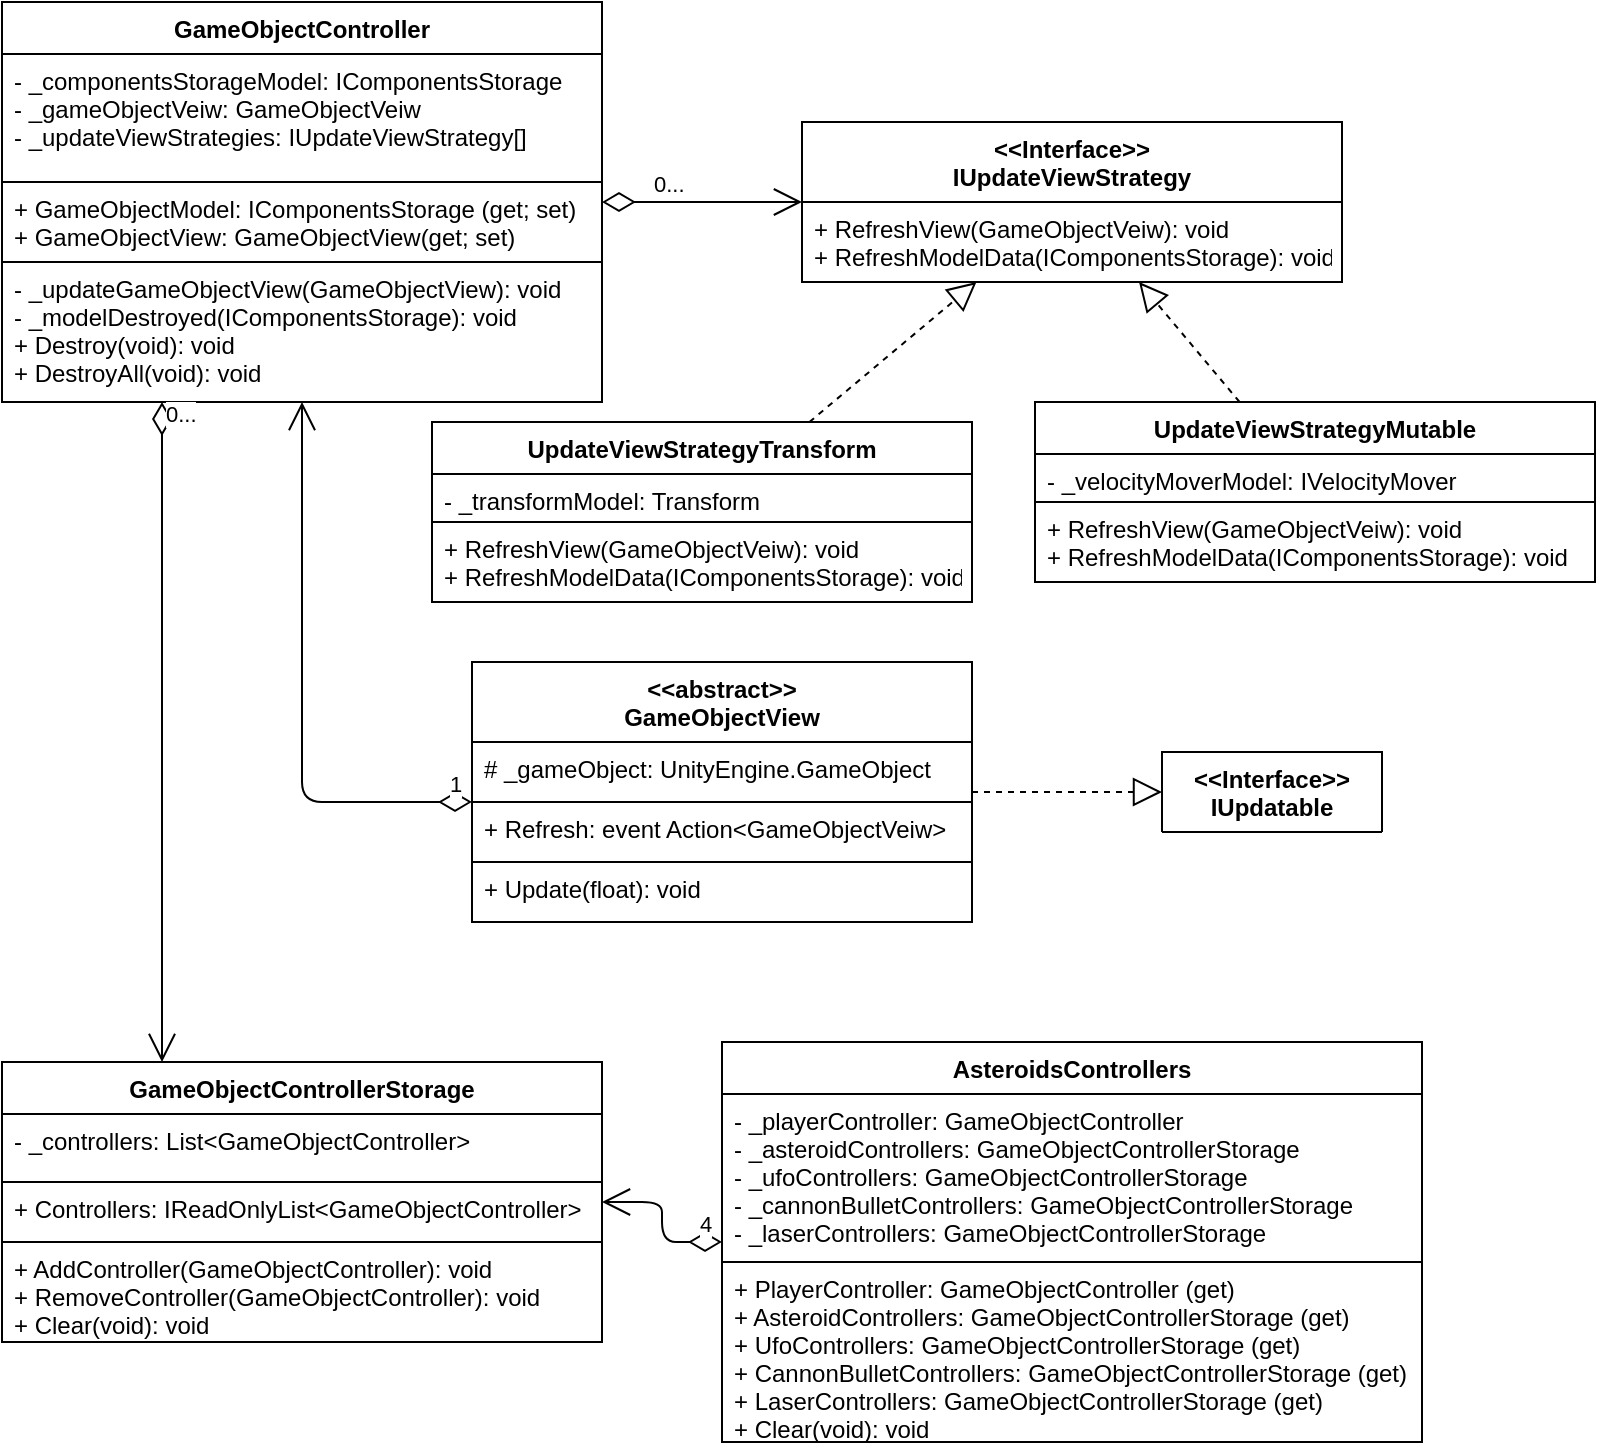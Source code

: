 <mxfile version="13.7.9" type="device" pages="3"><diagram id="0OU8vH0UHoeGirbY9aeB" name="Controller"><mxGraphModel dx="259" dy="-1492" grid="1" gridSize="10" guides="1" tooltips="1" connect="1" arrows="1" fold="1" page="1" pageScale="1" pageWidth="827" pageHeight="1169" math="0" shadow="0"><root><mxCell id="0"/><mxCell id="1" parent="0"/><mxCell id="DfrD03r_aQXxV0ZtJx9C-1" value="&lt;&lt;Interface&gt;&gt;&#10;IUpdatable" style="swimlane;fontStyle=1;align=center;verticalAlign=top;childLayout=stackLayout;horizontal=1;startSize=40;horizontalStack=0;resizeParent=1;resizeParentMax=0;resizeLast=0;collapsible=1;marginBottom=0;spacing=2;" parent="1" vertex="1" collapsed="1"><mxGeometry x="1420" y="2725" width="110" height="40" as="geometry"><mxRectangle x="1430" y="2700" width="160" height="70" as="alternateBounds"/></mxGeometry></mxCell><mxCell id="DfrD03r_aQXxV0ZtJx9C-2" value="+ Update(float): void" style="text;fillColor=none;align=left;verticalAlign=top;spacingLeft=4;spacingRight=4;overflow=hidden;rotatable=0;points=[[0,0.5],[1,0.5]];portConstraint=eastwest;strokeColor=#000000;" parent="DfrD03r_aQXxV0ZtJx9C-1" vertex="1"><mxGeometry y="40" width="110" height="30" as="geometry"/></mxCell><mxCell id="wP--cDOwgo1lVl1RBH6o-22" value="&lt;&lt;abstract&gt;&gt;&#10;GameObjectView" style="swimlane;fontStyle=1;align=center;verticalAlign=top;childLayout=stackLayout;horizontal=1;startSize=40;horizontalStack=0;resizeParent=1;resizeParentMax=0;resizeLast=0;collapsible=1;marginBottom=0;spacing=2;" parent="1" vertex="1"><mxGeometry x="1075" y="2680" width="250" height="130" as="geometry"><mxRectangle x="267.5" y="180" width="70" height="26" as="alternateBounds"/></mxGeometry></mxCell><mxCell id="wP--cDOwgo1lVl1RBH6o-23" value="# _gameObject: UnityEngine.GameObject&#10;" style="text;fillColor=none;align=left;verticalAlign=top;spacingLeft=4;spacingRight=4;overflow=hidden;rotatable=0;points=[[0,0.5],[1,0.5]];portConstraint=eastwest;strokeColor=#000000;" parent="wP--cDOwgo1lVl1RBH6o-22" vertex="1"><mxGeometry y="40" width="250" height="30" as="geometry"/></mxCell><mxCell id="wP--cDOwgo1lVl1RBH6o-24" value="+ Refresh: event Action&lt;GameObjectVeiw&gt;" style="text;fillColor=none;align=left;verticalAlign=top;spacingLeft=4;spacingRight=4;overflow=hidden;rotatable=0;points=[[0,0.5],[1,0.5]];portConstraint=eastwest;strokeColor=#000000;" parent="wP--cDOwgo1lVl1RBH6o-22" vertex="1"><mxGeometry y="70" width="250" height="30" as="geometry"/></mxCell><mxCell id="wP--cDOwgo1lVl1RBH6o-25" value="+ Update(float): void" style="text;fillColor=none;align=left;verticalAlign=top;spacingLeft=4;spacingRight=4;overflow=hidden;rotatable=0;points=[[0,0.5],[1,0.5]];portConstraint=eastwest;strokeColor=#000000;" parent="wP--cDOwgo1lVl1RBH6o-22" vertex="1"><mxGeometry y="100" width="250" height="30" as="geometry"/></mxCell><mxCell id="wP--cDOwgo1lVl1RBH6o-33" value="AsteroidsControllers" style="swimlane;fontStyle=1;align=center;verticalAlign=top;childLayout=stackLayout;horizontal=1;startSize=26;horizontalStack=0;resizeParent=1;resizeParentMax=0;resizeLast=0;collapsible=1;marginBottom=0;spacing=2;" parent="1" vertex="1"><mxGeometry x="1200" y="2870" width="350" height="200" as="geometry"><mxRectangle x="267.5" y="180" width="70" height="26" as="alternateBounds"/></mxGeometry></mxCell><mxCell id="wP--cDOwgo1lVl1RBH6o-34" value="- _playerController: GameObjectController&#10;- _asteroidControllers: GameObjectControllerStorage&#10;- _ufoControllers: GameObjectControllerStorage&#10;- _cannonBulletControllers: GameObjectControllerStorage&#10;- _laserControllers: GameObjectControllerStorage" style="text;fillColor=none;align=left;verticalAlign=top;spacingLeft=4;spacingRight=4;overflow=hidden;rotatable=0;points=[[0,0.5],[1,0.5]];portConstraint=eastwest;strokeColor=#000000;" parent="wP--cDOwgo1lVl1RBH6o-33" vertex="1"><mxGeometry y="26" width="350" height="84" as="geometry"/></mxCell><mxCell id="wP--cDOwgo1lVl1RBH6o-35" value="+ PlayerController: GameObjectController (get)&#10;+ AsteroidControllers: GameObjectControllerStorage (get)&#10;+ UfoControllers: GameObjectControllerStorage (get)&#10;+ CannonBulletControllers: GameObjectControllerStorage (get)&#10;+ LaserControllers: GameObjectControllerStorage (get)&#10;+ Clear(void): void" style="text;fillColor=none;align=left;verticalAlign=top;spacingLeft=4;spacingRight=4;overflow=hidden;rotatable=0;points=[[0,0.5],[1,0.5]];portConstraint=eastwest;strokeColor=#000000;" parent="wP--cDOwgo1lVl1RBH6o-33" vertex="1"><mxGeometry y="110" width="350" height="90" as="geometry"/></mxCell><mxCell id="wP--cDOwgo1lVl1RBH6o-9" value="&lt;&lt;Interface&gt;&gt;&#10;IUpdateViewStrategy" style="swimlane;fontStyle=1;align=center;verticalAlign=top;childLayout=stackLayout;horizontal=1;startSize=40;horizontalStack=0;resizeParent=1;resizeParentMax=0;resizeLast=0;collapsible=1;marginBottom=0;spacing=2;" parent="1" vertex="1"><mxGeometry x="1240" y="2410" width="270" height="80" as="geometry"><mxRectangle x="267.5" y="180" width="70" height="26" as="alternateBounds"/></mxGeometry></mxCell><mxCell id="wP--cDOwgo1lVl1RBH6o-10" value="+ RefreshView(GameObjectVeiw): void&#10;+ RefreshModelData(IComponentsStorage): void" style="text;fillColor=none;align=left;verticalAlign=top;spacingLeft=4;spacingRight=4;overflow=hidden;rotatable=0;points=[[0,0.5],[1,0.5]];portConstraint=eastwest;strokeColor=#000000;" parent="wP--cDOwgo1lVl1RBH6o-9" vertex="1"><mxGeometry y="40" width="270" height="40" as="geometry"/></mxCell><mxCell id="wP--cDOwgo1lVl1RBH6o-1" value="GameObjectController" style="swimlane;fontStyle=1;align=center;verticalAlign=top;childLayout=stackLayout;horizontal=1;startSize=26;horizontalStack=0;resizeParent=1;resizeParentMax=0;resizeLast=0;collapsible=1;marginBottom=0;spacing=2;" parent="1" vertex="1"><mxGeometry x="840" y="2350" width="300" height="200" as="geometry"><mxRectangle x="267.5" y="180" width="70" height="26" as="alternateBounds"/></mxGeometry></mxCell><mxCell id="wP--cDOwgo1lVl1RBH6o-2" value="- _componentsStorageModel: IComponentsStorage&#10;- _gameObjectVeiw: GameObjectVeiw&#10;- _updateViewStrategies: IUpdateViewStrategy[]" style="text;fillColor=none;align=left;verticalAlign=top;spacingLeft=4;spacingRight=4;overflow=hidden;rotatable=0;points=[[0,0.5],[1,0.5]];portConstraint=eastwest;strokeColor=#000000;" parent="wP--cDOwgo1lVl1RBH6o-1" vertex="1"><mxGeometry y="26" width="300" height="64" as="geometry"/></mxCell><mxCell id="wP--cDOwgo1lVl1RBH6o-3" value="+ GameObjectModel: IComponentsStorage (get; set)&#10;+ GameObjectView: GameObjectView(get; set)" style="text;fillColor=none;align=left;verticalAlign=top;spacingLeft=4;spacingRight=4;overflow=hidden;rotatable=0;points=[[0,0.5],[1,0.5]];portConstraint=eastwest;strokeColor=#000000;" parent="wP--cDOwgo1lVl1RBH6o-1" vertex="1"><mxGeometry y="90" width="300" height="40" as="geometry"/></mxCell><mxCell id="wP--cDOwgo1lVl1RBH6o-4" value="- _updateGameObjectView(GameObjectView): void&#10;- _modelDestroyed(IComponentsStorage): void&#10;+ Destroy(void): void&#10;+ DestroyAll(void): void" style="text;fillColor=none;align=left;verticalAlign=top;spacingLeft=4;spacingRight=4;overflow=hidden;rotatable=0;points=[[0,0.5],[1,0.5]];portConstraint=eastwest;strokeColor=#000000;" parent="wP--cDOwgo1lVl1RBH6o-1" vertex="1"><mxGeometry y="130" width="300" height="70" as="geometry"/></mxCell><mxCell id="wP--cDOwgo1lVl1RBH6o-5" value="1" style="endArrow=open;html=1;endSize=12;startArrow=diamondThin;startSize=14;startFill=0;edgeStyle=orthogonalEdgeStyle;align=left;verticalAlign=bottom;" parent="1" source="wP--cDOwgo1lVl1RBH6o-22" target="wP--cDOwgo1lVl1RBH6o-1" edge="1"><mxGeometry x="-0.905" relative="1" as="geometry"><mxPoint x="1110" y="2260" as="sourcePoint"/><mxPoint x="1190" y="2460" as="targetPoint"/><Array as="points"><mxPoint x="990" y="2750"/></Array><mxPoint as="offset"/></mxGeometry></mxCell><mxCell id="wP--cDOwgo1lVl1RBH6o-6" value="0..." style="endArrow=open;html=1;endSize=12;startArrow=diamondThin;startSize=14;startFill=0;edgeStyle=orthogonalEdgeStyle;align=left;verticalAlign=bottom;" parent="1" source="wP--cDOwgo1lVl1RBH6o-1" target="wP--cDOwgo1lVl1RBH6o-9" edge="1"><mxGeometry x="-0.529" relative="1" as="geometry"><mxPoint x="1200" y="2490" as="sourcePoint"/><mxPoint x="1210" y="2420" as="targetPoint"/><mxPoint as="offset"/></mxGeometry></mxCell><mxCell id="wP--cDOwgo1lVl1RBH6o-7" value="" style="endArrow=block;dashed=1;endFill=0;endSize=12;html=1;" parent="1" source="wP--cDOwgo1lVl1RBH6o-11" target="wP--cDOwgo1lVl1RBH6o-9" edge="1"><mxGeometry width="160" relative="1" as="geometry"><mxPoint x="1280" y="2540" as="sourcePoint"/><mxPoint x="1440" y="2540" as="targetPoint"/></mxGeometry></mxCell><mxCell id="wP--cDOwgo1lVl1RBH6o-8" value="" style="endArrow=block;dashed=1;endFill=0;endSize=12;html=1;" parent="1" source="wP--cDOwgo1lVl1RBH6o-16" target="wP--cDOwgo1lVl1RBH6o-9" edge="1"><mxGeometry width="160" relative="1" as="geometry"><mxPoint x="1515.083" y="2620" as="sourcePoint"/><mxPoint x="1392.568" y="2430" as="targetPoint"/></mxGeometry></mxCell><mxCell id="wP--cDOwgo1lVl1RBH6o-11" value="UpdateViewStrategyTransform" style="swimlane;fontStyle=1;align=center;verticalAlign=top;childLayout=stackLayout;horizontal=1;startSize=26;horizontalStack=0;resizeParent=1;resizeParentMax=0;resizeLast=0;collapsible=1;marginBottom=0;spacing=2;" parent="1" vertex="1"><mxGeometry x="1055" y="2560" width="270" height="90" as="geometry"><mxRectangle x="267.5" y="180" width="70" height="26" as="alternateBounds"/></mxGeometry></mxCell><mxCell id="wP--cDOwgo1lVl1RBH6o-12" value="- _transformModel: Transform" style="text;fillColor=none;align=left;verticalAlign=top;spacingLeft=4;spacingRight=4;overflow=hidden;rotatable=0;points=[[0,0.5],[1,0.5]];portConstraint=eastwest;strokeColor=#000000;" parent="wP--cDOwgo1lVl1RBH6o-11" vertex="1"><mxGeometry y="26" width="270" height="24" as="geometry"/></mxCell><mxCell id="wP--cDOwgo1lVl1RBH6o-13" value="+ RefreshView(GameObjectVeiw): void&#10;+ RefreshModelData(IComponentsStorage): void" style="text;fillColor=none;align=left;verticalAlign=top;spacingLeft=4;spacingRight=4;overflow=hidden;rotatable=0;points=[[0,0.5],[1,0.5]];portConstraint=eastwest;strokeColor=#000000;" parent="wP--cDOwgo1lVl1RBH6o-11" vertex="1"><mxGeometry y="50" width="270" height="40" as="geometry"/></mxCell><mxCell id="wP--cDOwgo1lVl1RBH6o-14" value="0..." style="endArrow=open;html=1;endSize=12;startArrow=diamondThin;startSize=14;startFill=0;edgeStyle=orthogonalEdgeStyle;align=left;verticalAlign=bottom;" parent="1" source="wP--cDOwgo1lVl1RBH6o-1" target="wP--cDOwgo1lVl1RBH6o-26" edge="1"><mxGeometry x="-0.912" relative="1" as="geometry"><mxPoint x="1250" y="2450" as="sourcePoint"/><mxPoint x="1140" y="2450" as="targetPoint"/><mxPoint as="offset"/><Array as="points"><mxPoint x="920" y="2720"/><mxPoint x="920" y="2720"/></Array></mxGeometry></mxCell><mxCell id="wP--cDOwgo1lVl1RBH6o-15" value="4" style="endArrow=open;html=1;endSize=12;startArrow=diamondThin;startSize=14;startFill=0;edgeStyle=orthogonalEdgeStyle;align=left;verticalAlign=bottom;" parent="1" source="wP--cDOwgo1lVl1RBH6o-33" target="wP--cDOwgo1lVl1RBH6o-26" edge="1"><mxGeometry x="-0.667" relative="1" as="geometry"><mxPoint x="100" y="3370" as="sourcePoint"/><mxPoint x="260" y="3370" as="targetPoint"/><mxPoint as="offset"/></mxGeometry></mxCell><mxCell id="wP--cDOwgo1lVl1RBH6o-16" value="UpdateViewStrategyMutable" style="swimlane;fontStyle=1;align=center;verticalAlign=top;childLayout=stackLayout;horizontal=1;startSize=26;horizontalStack=0;resizeParent=1;resizeParentMax=0;resizeLast=0;collapsible=1;marginBottom=0;spacing=2;" parent="1" vertex="1"><mxGeometry x="1356.5" y="2550" width="280" height="90" as="geometry"><mxRectangle x="267.5" y="180" width="70" height="26" as="alternateBounds"/></mxGeometry></mxCell><mxCell id="wP--cDOwgo1lVl1RBH6o-17" value="- _velocityMoverModel: IVelocityMover" style="text;fillColor=none;align=left;verticalAlign=top;spacingLeft=4;spacingRight=4;overflow=hidden;rotatable=0;points=[[0,0.5],[1,0.5]];portConstraint=eastwest;strokeColor=#000000;" parent="wP--cDOwgo1lVl1RBH6o-16" vertex="1"><mxGeometry y="26" width="280" height="24" as="geometry"/></mxCell><mxCell id="wP--cDOwgo1lVl1RBH6o-18" value="+ RefreshView(GameObjectVeiw): void&#10;+ RefreshModelData(IComponentsStorage): void" style="text;fillColor=none;align=left;verticalAlign=top;spacingLeft=4;spacingRight=4;overflow=hidden;rotatable=0;points=[[0,0.5],[1,0.5]];portConstraint=eastwest;strokeColor=#000000;" parent="wP--cDOwgo1lVl1RBH6o-16" vertex="1"><mxGeometry y="50" width="280" height="40" as="geometry"/></mxCell><mxCell id="wP--cDOwgo1lVl1RBH6o-26" value="GameObjectControllerStorage" style="swimlane;fontStyle=1;align=center;verticalAlign=top;childLayout=stackLayout;horizontal=1;startSize=26;horizontalStack=0;resizeParent=1;resizeParentMax=0;resizeLast=0;collapsible=1;marginBottom=0;spacing=2;" parent="1" vertex="1"><mxGeometry x="840" y="2880" width="300" height="140" as="geometry"><mxRectangle x="267.5" y="180" width="70" height="26" as="alternateBounds"/></mxGeometry></mxCell><mxCell id="wP--cDOwgo1lVl1RBH6o-27" value="- _controllers: List&lt;GameObjectController&gt;" style="text;fillColor=none;align=left;verticalAlign=top;spacingLeft=4;spacingRight=4;overflow=hidden;rotatable=0;points=[[0,0.5],[1,0.5]];portConstraint=eastwest;strokeColor=#000000;" parent="wP--cDOwgo1lVl1RBH6o-26" vertex="1"><mxGeometry y="26" width="300" height="34" as="geometry"/></mxCell><mxCell id="wP--cDOwgo1lVl1RBH6o-28" value="+ Controllers: IReadOnlyList&lt;GameObjectController&gt;" style="text;fillColor=none;align=left;verticalAlign=top;spacingLeft=4;spacingRight=4;overflow=hidden;rotatable=0;points=[[0,0.5],[1,0.5]];portConstraint=eastwest;strokeColor=#000000;" parent="wP--cDOwgo1lVl1RBH6o-26" vertex="1"><mxGeometry y="60" width="300" height="30" as="geometry"/></mxCell><mxCell id="wP--cDOwgo1lVl1RBH6o-29" value="+ AddController(GameObjectController): void&#10;+ RemoveController(GameObjectController): void&#10;+ Clear(void): void&#10;" style="text;fillColor=none;align=left;verticalAlign=top;spacingLeft=4;spacingRight=4;overflow=hidden;rotatable=0;points=[[0,0.5],[1,0.5]];portConstraint=eastwest;strokeColor=#000000;" parent="wP--cDOwgo1lVl1RBH6o-26" vertex="1"><mxGeometry y="90" width="300" height="50" as="geometry"/></mxCell><mxCell id="DfrD03r_aQXxV0ZtJx9C-3" value="" style="endArrow=block;dashed=1;endFill=0;endSize=12;html=1;" parent="1" source="wP--cDOwgo1lVl1RBH6o-22" target="DfrD03r_aQXxV0ZtJx9C-1" edge="1"><mxGeometry width="160" relative="1" as="geometry"><mxPoint x="1400" y="2680" as="sourcePoint"/><mxPoint x="1370" y="2590" as="targetPoint"/></mxGeometry></mxCell></root></mxGraphModel></diagram><diagram id="8H2pcj10naWWpLt8UAX_" name="View"><mxGraphModel dx="259" dy="-1492" grid="1" gridSize="10" guides="1" tooltips="1" connect="1" arrows="1" fold="1" page="1" pageScale="1" pageWidth="827" pageHeight="1169" math="0" shadow="0"><root><mxCell id="oshjtxGhFLEkkVe65fjU-0"/><mxCell id="oshjtxGhFLEkkVe65fjU-1" parent="oshjtxGhFLEkkVe65fjU-0"/><mxCell id="oshjtxGhFLEkkVe65fjU-2" value="" style="endArrow=block;dashed=1;endFill=0;endSize=12;html=1;" parent="oshjtxGhFLEkkVe65fjU-1" source="oshjtxGhFLEkkVe65fjU-18" target="oshjtxGhFLEkkVe65fjU-41" edge="1"><mxGeometry width="160" relative="1" as="geometry"><mxPoint x="1195.948" y="2920" as="sourcePoint"/><mxPoint x="1256.466" y="2530" as="targetPoint"/></mxGeometry></mxCell><mxCell id="oshjtxGhFLEkkVe65fjU-3" value="" style="endArrow=block;dashed=1;endFill=0;endSize=12;html=1;" parent="oshjtxGhFLEkkVe65fjU-1" source="oshjtxGhFLEkkVe65fjU-30" target="oshjtxGhFLEkkVe65fjU-18" edge="1"><mxGeometry width="160" relative="1" as="geometry"><mxPoint x="735.562" y="3160" as="sourcePoint"/><mxPoint x="422.221" y="3170" as="targetPoint"/></mxGeometry></mxCell><mxCell id="oshjtxGhFLEkkVe65fjU-4" value="" style="endArrow=block;dashed=1;endFill=0;endSize=12;html=1;" parent="oshjtxGhFLEkkVe65fjU-1" source="oshjtxGhFLEkkVe65fjU-22" target="oshjtxGhFLEkkVe65fjU-14" edge="1"><mxGeometry width="160" relative="1" as="geometry"><mxPoint x="752.625" y="3160" as="sourcePoint"/><mxPoint x="350.73" y="3170" as="targetPoint"/></mxGeometry></mxCell><mxCell id="oshjtxGhFLEkkVe65fjU-5" value="1" style="endArrow=open;html=1;endSize=12;startArrow=diamondThin;startSize=14;startFill=1;edgeStyle=orthogonalEdgeStyle;align=left;verticalAlign=bottom;" parent="oshjtxGhFLEkkVe65fjU-1" source="oshjtxGhFLEkkVe65fjU-18" target="oshjtxGhFLEkkVe65fjU-12" edge="1"><mxGeometry x="-0.759" relative="1" as="geometry"><mxPoint x="1560" y="2880" as="sourcePoint"/><mxPoint x="1720" y="2880" as="targetPoint"/><mxPoint as="offset"/></mxGeometry></mxCell><mxCell id="oshjtxGhFLEkkVe65fjU-6" value="" style="endArrow=block;dashed=1;endFill=0;endSize=12;html=1;" parent="oshjtxGhFLEkkVe65fjU-1" source="oshjtxGhFLEkkVe65fjU-18" target="oshjtxGhFLEkkVe65fjU-38" edge="1"><mxGeometry width="160" relative="1" as="geometry"><mxPoint x="1483.982" y="3030" as="sourcePoint"/><mxPoint x="1900" y="2630" as="targetPoint"/></mxGeometry></mxCell><mxCell id="oshjtxGhFLEkkVe65fjU-7" value="" style="endArrow=block;dashed=1;endFill=0;endSize=12;html=1;" parent="oshjtxGhFLEkkVe65fjU-1" source="oshjtxGhFLEkkVe65fjU-14" target="oshjtxGhFLEkkVe65fjU-38" edge="1"><mxGeometry width="160" relative="1" as="geometry"><mxPoint x="1097.021" y="3460" as="sourcePoint"/><mxPoint x="1230.638" y="2675.0" as="targetPoint"/></mxGeometry></mxCell><mxCell id="oshjtxGhFLEkkVe65fjU-8" value="" style="endArrow=block;dashed=1;endFill=0;endSize=12;html=1;" parent="oshjtxGhFLEkkVe65fjU-1" source="oshjtxGhFLEkkVe65fjU-30" target="oshjtxGhFLEkkVe65fjU-18" edge="1"><mxGeometry width="160" relative="1" as="geometry"><mxPoint x="970.75" y="3390.173" as="sourcePoint"/><mxPoint x="1440" y="3309.827" as="targetPoint"/></mxGeometry></mxCell><mxCell id="oshjtxGhFLEkkVe65fjU-9" value="" style="endArrow=block;dashed=1;endFill=0;endSize=12;html=1;" parent="oshjtxGhFLEkkVe65fjU-1" source="oshjtxGhFLEkkVe65fjU-26" target="oshjtxGhFLEkkVe65fjU-14" edge="1"><mxGeometry width="160" relative="1" as="geometry"><mxPoint x="659.25" y="3384.032" as="sourcePoint"/><mxPoint x="1095" y="3290.968" as="targetPoint"/></mxGeometry></mxCell><mxCell id="oshjtxGhFLEkkVe65fjU-10" value="" style="endArrow=block;dashed=1;endFill=0;endSize=12;html=1;" parent="oshjtxGhFLEkkVe65fjU-1" source="oshjtxGhFLEkkVe65fjU-14" target="oshjtxGhFLEkkVe65fjU-34" edge="1"><mxGeometry width="160" relative="1" as="geometry"><mxPoint x="1383.897" y="3260" as="sourcePoint"/><mxPoint x="1255.641" y="2850" as="targetPoint"/></mxGeometry></mxCell><mxCell id="oshjtxGhFLEkkVe65fjU-11" value="" style="endArrow=block;dashed=1;endFill=0;endSize=12;html=1;" parent="oshjtxGhFLEkkVe65fjU-1" source="oshjtxGhFLEkkVe65fjU-18" target="oshjtxGhFLEkkVe65fjU-34" edge="1"><mxGeometry width="160" relative="1" as="geometry"><mxPoint x="1393.897" y="3270" as="sourcePoint"/><mxPoint x="1265.641" y="2860" as="targetPoint"/></mxGeometry></mxCell><mxCell id="oshjtxGhFLEkkVe65fjU-26" value="PolygonTransformView" style="swimlane;fontStyle=1;align=center;verticalAlign=top;childLayout=stackLayout;horizontal=1;startSize=26;horizontalStack=0;resizeParent=1;resizeParentMax=0;resizeLast=0;collapsible=1;marginBottom=0;spacing=2;" parent="oshjtxGhFLEkkVe65fjU-1" vertex="1"><mxGeometry x="890" y="3290" width="290" height="200" as="geometry"><mxRectangle x="267.5" y="180" width="70" height="26" as="alternateBounds"/></mxGeometry></mxCell><mxCell id="oshjtxGhFLEkkVe65fjU-27" value="# _gameObject: UnityEngine.GameObject&#10;&#10;" style="text;fillColor=none;align=left;verticalAlign=top;spacingLeft=4;spacingRight=4;overflow=hidden;rotatable=0;points=[[0,0.5],[1,0.5]];portConstraint=eastwest;strokeColor=#000000;" parent="oshjtxGhFLEkkVe65fjU-26" vertex="1"><mxGeometry y="26" width="290" height="24" as="geometry"/></mxCell><mxCell id="oshjtxGhFLEkkVe65fjU-28" value="+ Refresh: event Action&lt;GameObjectVeiw&gt;&#10;+ DisplayedPosition: UnityEngine.Vector3 (get)  &#10;+ DisplayedEulerAngles: UnityEngine.Vector3 (get) &#10;+ DisplayedScale: UnityEngine.Vector3 (get)&#10;" style="text;fillColor=none;align=left;verticalAlign=top;spacingLeft=4;spacingRight=4;overflow=hidden;rotatable=0;points=[[0,0.5],[1,0.5]];portConstraint=eastwest;strokeColor=#000000;" parent="oshjtxGhFLEkkVe65fjU-26" vertex="1"><mxGeometry y="50" width="290" height="70" as="geometry"/></mxCell><mxCell id="oshjtxGhFLEkkVe65fjU-29" value="+ Update(float): void&#10;+ MoveTo(float, float, float): void&#10;+ Translate(float, float, float): void&#10;+ Rotate(float, float, float): void&#10;+ TurnOn(float, float, float): void" style="text;fillColor=none;align=left;verticalAlign=top;spacingLeft=4;spacingRight=4;overflow=hidden;rotatable=0;points=[[0,0.5],[1,0.5]];portConstraint=eastwest;strokeColor=#000000;" parent="oshjtxGhFLEkkVe65fjU-26" vertex="1"><mxGeometry y="120" width="290" height="80" as="geometry"/></mxCell><mxCell id="oshjtxGhFLEkkVe65fjU-22" value="SpriteTransformView" style="swimlane;fontStyle=1;align=center;verticalAlign=top;childLayout=stackLayout;horizontal=1;startSize=26;horizontalStack=0;resizeParent=1;resizeParentMax=0;resizeLast=0;collapsible=1;marginBottom=0;spacing=2;" parent="oshjtxGhFLEkkVe65fjU-1" vertex="1"><mxGeometry x="850" y="3050" width="290" height="220" as="geometry"><mxRectangle x="267.5" y="180" width="70" height="26" as="alternateBounds"/></mxGeometry></mxCell><mxCell id="oshjtxGhFLEkkVe65fjU-23" value="- _spriteRenderer: UnityEngine.SpriteRenderer&#10;# _gameObject: UnityEngine.GameObject&#10;" style="text;fillColor=none;align=left;verticalAlign=top;spacingLeft=4;spacingRight=4;overflow=hidden;rotatable=0;points=[[0,0.5],[1,0.5]];portConstraint=eastwest;strokeColor=#000000;" parent="oshjtxGhFLEkkVe65fjU-22" vertex="1"><mxGeometry y="26" width="290" height="44" as="geometry"/></mxCell><mxCell id="oshjtxGhFLEkkVe65fjU-24" value="+ Refresh: event Action&lt;GameObjectVeiw&gt;&#10;+ DisplayedPosition: UnityEngine.Vector3 (get) &#10;+ DisplayedEulerAngles: UnityEngine.Vector3 (get)&#10;+ DisplayedScale: UnityEngine.Vector3 (get)&#10;" style="text;fillColor=none;align=left;verticalAlign=top;spacingLeft=4;spacingRight=4;overflow=hidden;rotatable=0;points=[[0,0.5],[1,0.5]];portConstraint=eastwest;strokeColor=#000000;" parent="oshjtxGhFLEkkVe65fjU-22" vertex="1"><mxGeometry y="70" width="290" height="70" as="geometry"/></mxCell><mxCell id="oshjtxGhFLEkkVe65fjU-25" value="+ Update(float): void&#10;+ MoveTo(float, float, float): void&#10;+ Translate(float, float, float): void&#10;+ Rotate(float, float, float): void&#10;+ TurnOn(float, float, float): void" style="text;fillColor=none;align=left;verticalAlign=top;spacingLeft=4;spacingRight=4;overflow=hidden;rotatable=0;points=[[0,0.5],[1,0.5]];portConstraint=eastwest;strokeColor=#000000;" parent="oshjtxGhFLEkkVe65fjU-22" vertex="1"><mxGeometry y="140" width="290" height="80" as="geometry"/></mxCell><mxCell id="oshjtxGhFLEkkVe65fjU-30" value="SpriteTransformMutableView" style="swimlane;fontStyle=1;align=center;verticalAlign=top;childLayout=stackLayout;horizontal=1;startSize=26;horizontalStack=0;resizeParent=1;resizeParentMax=0;resizeLast=0;collapsible=1;marginBottom=0;spacing=2;" parent="oshjtxGhFLEkkVe65fjU-1" vertex="1"><mxGeometry x="1300" y="3050" width="290" height="260" as="geometry"><mxRectangle x="267.5" y="180" width="70" height="26" as="alternateBounds"/></mxGeometry></mxCell><mxCell id="oshjtxGhFLEkkVe65fjU-31" value="- _displayedState: ViewState&#10;- _sprites: UnityEngine.Sprite[]&#10;- _spriteRenderer: UnityEngine.SpriteRenderer&#10;# _gameObject: UnityEngine.GameObject&#10;&#10;" style="text;fillColor=none;align=left;verticalAlign=top;spacingLeft=4;spacingRight=4;overflow=hidden;rotatable=0;points=[[0,0.5],[1,0.5]];portConstraint=eastwest;strokeColor=#000000;" parent="oshjtxGhFLEkkVe65fjU-30" vertex="1"><mxGeometry y="26" width="290" height="64" as="geometry"/></mxCell><mxCell id="oshjtxGhFLEkkVe65fjU-32" value="+ Refresh: event Action&lt;GameObjectVeiw&gt;&#10;+ DisplayedPosition: UnityEngine.Vector3 (get)  &#10;+ DisplayedEulerAngles: UnityEngine.Vector3 (get)&#10;+ DisplayedState: ViewState (get)&#10;" style="text;fillColor=none;align=left;verticalAlign=top;spacingLeft=4;spacingRight=4;overflow=hidden;rotatable=0;points=[[0,0.5],[1,0.5]];portConstraint=eastwest;strokeColor=#000000;" parent="oshjtxGhFLEkkVe65fjU-30" vertex="1"><mxGeometry y="90" width="290" height="70" as="geometry"/></mxCell><mxCell id="oshjtxGhFLEkkVe65fjU-33" value="+ Update(float): void&#10;+ MoveTo(float, float, float): void&#10;+ Translate(float, float, float): void&#10;+ Rotate(float, float, float): void&#10;+ TurnOn(float, float, float): void&#10;+ ChangeView(void): void" style="text;fillColor=none;align=left;verticalAlign=top;spacingLeft=4;spacingRight=4;overflow=hidden;rotatable=0;points=[[0,0.5],[1,0.5]];portConstraint=eastwest;strokeColor=#000000;" parent="oshjtxGhFLEkkVe65fjU-30" vertex="1"><mxGeometry y="160" width="290" height="100" as="geometry"/></mxCell><mxCell id="oshjtxGhFLEkkVe65fjU-14" value="&lt;&lt;abstract&gt;&gt;&#10;TransformView" style="swimlane;fontStyle=1;align=center;verticalAlign=top;childLayout=stackLayout;horizontal=1;startSize=38;horizontalStack=0;resizeParent=1;resizeParentMax=0;resizeLast=0;collapsible=1;marginBottom=0;spacing=2;" parent="oshjtxGhFLEkkVe65fjU-1" vertex="1"><mxGeometry x="850" y="2770" width="290" height="230" as="geometry"><mxRectangle x="267.5" y="180" width="70" height="26" as="alternateBounds"/></mxGeometry></mxCell><mxCell id="oshjtxGhFLEkkVe65fjU-15" value="# _gameObject: UnityEngine.GameObject&#10;&#10;" style="text;fillColor=none;align=left;verticalAlign=top;spacingLeft=4;spacingRight=4;overflow=hidden;rotatable=0;points=[[0,0.5],[1,0.5]];portConstraint=eastwest;strokeColor=#000000;" parent="oshjtxGhFLEkkVe65fjU-14" vertex="1"><mxGeometry y="38" width="290" height="32" as="geometry"/></mxCell><mxCell id="oshjtxGhFLEkkVe65fjU-16" value="+ Refresh: event Action&lt;GameObjectVeiw&gt;&#10;+ DisplayedPosition: UnityEngine.Vector3 (get) &#10;+ DisplayedEulerAngles: UnityEngine.Vector3 (get)&#10;+ DisplayedScale: UnityEngine.Vector3 (get) &#10;" style="text;fillColor=none;align=left;verticalAlign=top;spacingLeft=4;spacingRight=4;overflow=hidden;rotatable=0;points=[[0,0.5],[1,0.5]];portConstraint=eastwest;strokeColor=#000000;" parent="oshjtxGhFLEkkVe65fjU-14" vertex="1"><mxGeometry y="70" width="290" height="80" as="geometry"/></mxCell><mxCell id="oshjtxGhFLEkkVe65fjU-17" value="+ Update(float): void&#10;+ MoveTo(float, float, float): void&#10;+ Translate(float, float, float): void&#10;+ Rotate(float, float, float): void&#10;+ TurnOn(float, float, float): void" style="text;fillColor=none;align=left;verticalAlign=top;spacingLeft=4;spacingRight=4;overflow=hidden;rotatable=0;points=[[0,0.5],[1,0.5]];portConstraint=eastwest;strokeColor=#000000;" parent="oshjtxGhFLEkkVe65fjU-14" vertex="1"><mxGeometry y="150" width="290" height="80" as="geometry"/></mxCell><mxCell id="oshjtxGhFLEkkVe65fjU-18" value="&lt;&lt;abstract&gt;&gt;&#10;TransformMutableView" style="swimlane;fontStyle=1;align=center;verticalAlign=top;childLayout=stackLayout;horizontal=1;startSize=38;horizontalStack=0;resizeParent=1;resizeParentMax=0;resizeLast=0;collapsible=1;marginBottom=0;spacing=2;" parent="oshjtxGhFLEkkVe65fjU-1" vertex="1"><mxGeometry x="1300" y="2760" width="290" height="250" as="geometry"><mxRectangle x="267.5" y="180" width="70" height="26" as="alternateBounds"/></mxGeometry></mxCell><mxCell id="oshjtxGhFLEkkVe65fjU-19" value="# _displayedState: ViewState&#10;#  _gameObject: UnityEngine.GameObject&#10;" style="text;fillColor=none;align=left;verticalAlign=top;spacingLeft=4;spacingRight=4;overflow=hidden;rotatable=0;points=[[0,0.5],[1,0.5]];portConstraint=eastwest;strokeColor=#000000;" parent="oshjtxGhFLEkkVe65fjU-18" vertex="1"><mxGeometry y="38" width="290" height="42" as="geometry"/></mxCell><mxCell id="oshjtxGhFLEkkVe65fjU-20" value="+ Refresh: event Action&lt;GameObjectVeiw&gt;&#10;+ DisplayedPosition: UnityEngine.Vector3 (get)  &#10;+ DisplayedEulerAngles: UnityEngine.Vector3 (get)&#10;+ DisplayedState: ViewState (get)&#10;" style="text;fillColor=none;align=left;verticalAlign=top;spacingLeft=4;spacingRight=4;overflow=hidden;rotatable=0;points=[[0,0.5],[1,0.5]];portConstraint=eastwest;strokeColor=#000000;" parent="oshjtxGhFLEkkVe65fjU-18" vertex="1"><mxGeometry y="80" width="290" height="70" as="geometry"/></mxCell><mxCell id="oshjtxGhFLEkkVe65fjU-21" value="+ Update(float): void&#10;+ MoveTo(float, float, float): void&#10;+ Translate(float, float, float): void&#10;+ Rotate(float, float, float): void&#10;+ TurnOn(float, float, float): void&#10;+ ChangeView(void): void" style="text;fillColor=none;align=left;verticalAlign=top;spacingLeft=4;spacingRight=4;overflow=hidden;rotatable=0;points=[[0,0.5],[1,0.5]];portConstraint=eastwest;strokeColor=#000000;" parent="oshjtxGhFLEkkVe65fjU-18" vertex="1"><mxGeometry y="150" width="290" height="100" as="geometry"/></mxCell><mxCell id="oshjtxGhFLEkkVe65fjU-12" value="&lt;&lt;Enumeration&gt;&gt;&#10;ViewState" style="swimlane;fontStyle=1;align=center;verticalAlign=top;childLayout=stackLayout;horizontal=1;startSize=40;horizontalStack=0;resizeParent=1;resizeParentMax=0;resizeLast=0;collapsible=1;marginBottom=0;spacing=2;" parent="oshjtxGhFLEkkVe65fjU-1" vertex="1"><mxGeometry x="1430" y="2610" width="160" height="80" as="geometry"><mxRectangle x="560" y="230" width="70" height="26" as="alternateBounds"/></mxGeometry></mxCell><mxCell id="oshjtxGhFLEkkVe65fjU-13" value="Stay : 0&#10;Move : 1&#10;" style="text;fillColor=none;align=left;verticalAlign=top;spacingLeft=4;spacingRight=4;overflow=hidden;rotatable=0;points=[[0,0.5],[1,0.5]];portConstraint=eastwest;strokeColor=#000000;" parent="oshjtxGhFLEkkVe65fjU-12" vertex="1"><mxGeometry y="40" width="160" height="40" as="geometry"/></mxCell><mxCell id="oshjtxGhFLEkkVe65fjU-41" value="&lt;&lt;Interface&gt;&gt;&#10;IMutableView" style="swimlane;fontStyle=1;align=center;verticalAlign=top;childLayout=stackLayout;horizontal=1;startSize=40;horizontalStack=0;resizeParent=1;resizeParentMax=0;resizeLast=0;collapsible=1;marginBottom=0;spacing=2;" parent="oshjtxGhFLEkkVe65fjU-1" vertex="1"><mxGeometry x="1380" y="2490" width="210" height="100" as="geometry"><mxRectangle x="560" y="230" width="70" height="26" as="alternateBounds"/></mxGeometry></mxCell><mxCell id="oshjtxGhFLEkkVe65fjU-42" value="+ DisplayedState: ViewState&#10; " style="text;fillColor=none;align=left;verticalAlign=top;spacingLeft=4;spacingRight=4;overflow=hidden;rotatable=0;points=[[0,0.5],[1,0.5]];portConstraint=eastwest;strokeColor=#000000;" parent="oshjtxGhFLEkkVe65fjU-41" vertex="1"><mxGeometry y="40" width="210" height="30" as="geometry"/></mxCell><mxCell id="oshjtxGhFLEkkVe65fjU-43" value="+ ChangeStateView(ViewState): void" style="text;fillColor=none;align=left;verticalAlign=top;spacingLeft=4;spacingRight=4;overflow=hidden;rotatable=0;points=[[0,0.5],[1,0.5]];portConstraint=eastwest;strokeColor=#000000;" parent="oshjtxGhFLEkkVe65fjU-41" vertex="1"><mxGeometry y="70" width="210" height="30" as="geometry"/></mxCell><mxCell id="oshjtxGhFLEkkVe65fjU-38" value="&lt;&lt;Interface&gt;&gt;&#10;ITransformView" style="swimlane;fontStyle=1;align=center;verticalAlign=top;childLayout=stackLayout;horizontal=1;startSize=40;horizontalStack=0;resizeParent=1;resizeParentMax=0;resizeLast=0;collapsible=1;marginBottom=0;spacing=2;" parent="oshjtxGhFLEkkVe65fjU-1" vertex="1"><mxGeometry x="850" y="2490" width="280" height="130" as="geometry"><mxRectangle x="560" y="230" width="70" height="26" as="alternateBounds"/></mxGeometry></mxCell><mxCell id="oshjtxGhFLEkkVe65fjU-39" value="+ DisplayedPosition: UnityEngine.Vector3 (get) &#10;+ DisplayedEulerAngles: UnityEngine.Vector3 (get)&#10;+ DisplayedScale: UnityEngine.Vector3 (get)" style="text;fillColor=none;align=left;verticalAlign=top;spacingLeft=4;spacingRight=4;overflow=hidden;rotatable=0;points=[[0,0.5],[1,0.5]];portConstraint=eastwest;strokeColor=#000000;" parent="oshjtxGhFLEkkVe65fjU-38" vertex="1"><mxGeometry y="40" width="280" height="50" as="geometry"/></mxCell><mxCell id="oshjtxGhFLEkkVe65fjU-40" value="+ MoveTo(float, float, float): void&#10;+ Translate(float, float, float): void" style="text;fillColor=none;align=left;verticalAlign=top;spacingLeft=4;spacingRight=4;overflow=hidden;rotatable=0;points=[[0,0.5],[1,0.5]];portConstraint=eastwest;strokeColor=#000000;" parent="oshjtxGhFLEkkVe65fjU-38" vertex="1"><mxGeometry y="90" width="280" height="40" as="geometry"/></mxCell><mxCell id="oshjtxGhFLEkkVe65fjU-34" value="&lt;&lt;abstract&gt;&gt;&#10;GameObjectView" style="swimlane;fontStyle=1;align=center;verticalAlign=top;childLayout=stackLayout;horizontal=1;startSize=40;horizontalStack=0;resizeParent=1;resizeParentMax=0;resizeLast=0;collapsible=1;marginBottom=0;spacing=2;" parent="oshjtxGhFLEkkVe65fjU-1" vertex="1"><mxGeometry x="1130" y="2350" width="250" height="130" as="geometry"><mxRectangle x="267.5" y="180" width="70" height="26" as="alternateBounds"/></mxGeometry></mxCell><mxCell id="oshjtxGhFLEkkVe65fjU-35" value="# _gameObject: UnityEngine.GameObject&#10;" style="text;fillColor=none;align=left;verticalAlign=top;spacingLeft=4;spacingRight=4;overflow=hidden;rotatable=0;points=[[0,0.5],[1,0.5]];portConstraint=eastwest;strokeColor=#000000;" parent="oshjtxGhFLEkkVe65fjU-34" vertex="1"><mxGeometry y="40" width="250" height="30" as="geometry"/></mxCell><mxCell id="oshjtxGhFLEkkVe65fjU-36" value="+ Refresh: event Action&lt;GameObjectVeiw&gt;" style="text;fillColor=none;align=left;verticalAlign=top;spacingLeft=4;spacingRight=4;overflow=hidden;rotatable=0;points=[[0,0.5],[1,0.5]];portConstraint=eastwest;strokeColor=#000000;" parent="oshjtxGhFLEkkVe65fjU-34" vertex="1"><mxGeometry y="70" width="250" height="30" as="geometry"/></mxCell><mxCell id="oshjtxGhFLEkkVe65fjU-37" value="+ Update(float): void" style="text;fillColor=none;align=left;verticalAlign=top;spacingLeft=4;spacingRight=4;overflow=hidden;rotatable=0;points=[[0,0.5],[1,0.5]];portConstraint=eastwest;strokeColor=#000000;" parent="oshjtxGhFLEkkVe65fjU-34" vertex="1"><mxGeometry y="100" width="250" height="30" as="geometry"/></mxCell></root></mxGraphModel></diagram><diagram id="gAOhMAl9Q7ONAoMwOx_k" name="Factory"><mxGraphModel dx="-568" dy="-2661" grid="1" gridSize="10" guides="1" tooltips="1" connect="1" arrows="1" fold="1" page="1" pageScale="1" pageWidth="827" pageHeight="1169" math="0" shadow="0"><root><mxCell id="NrLO8y2lAjSZha11qDsR-0"/><mxCell id="NrLO8y2lAjSZha11qDsR-1" parent="NrLO8y2lAjSZha11qDsR-0"/><mxCell id="NrLO8y2lAjSZha11qDsR-2" value="" style="endArrow=block;dashed=1;endFill=0;endSize=12;html=1;" parent="NrLO8y2lAjSZha11qDsR-1" source="NrLO8y2lAjSZha11qDsR-16" target="NrLO8y2lAjSZha11qDsR-9" edge="1"><mxGeometry width="160" relative="1" as="geometry"><mxPoint x="1852.75" y="4320" as="sourcePoint"/><mxPoint x="2012.75" y="4320" as="targetPoint"/></mxGeometry></mxCell><mxCell id="NrLO8y2lAjSZha11qDsR-3" value="" style="endArrow=block;dashed=1;endFill=0;endSize=12;html=1;" parent="NrLO8y2lAjSZha11qDsR-1" source="NrLO8y2lAjSZha11qDsR-22" target="NrLO8y2lAjSZha11qDsR-9" edge="1"><mxGeometry width="160" relative="1" as="geometry"><mxPoint x="1862.75" y="4330" as="sourcePoint"/><mxPoint x="2022.75" y="4330" as="targetPoint"/></mxGeometry></mxCell><mxCell id="NrLO8y2lAjSZha11qDsR-4" value="" style="endArrow=block;dashed=1;endFill=0;endSize=12;html=1;" parent="NrLO8y2lAjSZha11qDsR-1" source="NrLO8y2lAjSZha11qDsR-25" target="NrLO8y2lAjSZha11qDsR-19" edge="1"><mxGeometry width="160" relative="1" as="geometry"><mxPoint x="1847.75" y="4413" as="sourcePoint"/><mxPoint x="2007.75" y="4413" as="targetPoint"/></mxGeometry></mxCell><mxCell id="NrLO8y2lAjSZha11qDsR-5" value="" style="endArrow=block;dashed=1;endFill=0;endSize=12;html=1;" parent="NrLO8y2lAjSZha11qDsR-1" source="NrLO8y2lAjSZha11qDsR-13" target="NrLO8y2lAjSZha11qDsR-11" edge="1"><mxGeometry width="160" relative="1" as="geometry"><mxPoint x="1882.75" y="4350" as="sourcePoint"/><mxPoint x="2042.75" y="4350" as="targetPoint"/></mxGeometry></mxCell><mxCell id="NrLO8y2lAjSZha11qDsR-6" value="" style="endArrow=block;dashed=1;endFill=0;endSize=12;html=1;" parent="NrLO8y2lAjSZha11qDsR-1" source="NrLO8y2lAjSZha11qDsR-28" target="NrLO8y2lAjSZha11qDsR-19" edge="1"><mxGeometry width="160" relative="1" as="geometry"><mxPoint x="1867.75" y="4433" as="sourcePoint"/><mxPoint x="2027.75" y="4433" as="targetPoint"/></mxGeometry></mxCell><mxCell id="NrLO8y2lAjSZha11qDsR-7" value="" style="endArrow=block;dashed=1;endFill=0;endSize=12;html=1;" parent="NrLO8y2lAjSZha11qDsR-1" source="NrLO8y2lAjSZha11qDsR-31" target="NrLO8y2lAjSZha11qDsR-19" edge="1"><mxGeometry width="160" relative="1" as="geometry"><mxPoint x="1877.75" y="4443" as="sourcePoint"/><mxPoint x="2037.75" y="4443" as="targetPoint"/></mxGeometry></mxCell><mxCell id="NrLO8y2lAjSZha11qDsR-8" value="3" style="endArrow=open;html=1;endSize=12;startArrow=diamondThin;startSize=14;startFill=0;edgeStyle=orthogonalEdgeStyle;align=left;verticalAlign=bottom;" parent="NrLO8y2lAjSZha11qDsR-1" source="NrLO8y2lAjSZha11qDsR-13" target="NrLO8y2lAjSZha11qDsR-19" edge="1"><mxGeometry x="-0.333" relative="1" as="geometry"><mxPoint x="2272.75" y="4250" as="sourcePoint"/><mxPoint x="2462.75" y="4240" as="targetPoint"/><mxPoint as="offset"/></mxGeometry></mxCell><mxCell id="NrLO8y2lAjSZha11qDsR-19" value="&lt;&lt;abstract&gt;&gt;&#10;GameObjectViewCreator" style="swimlane;fontStyle=1;align=center;verticalAlign=top;childLayout=stackLayout;horizontal=1;startSize=40;horizontalStack=0;resizeParent=1;resizeParentMax=0;resizeLast=0;collapsible=1;marginBottom=0;spacing=2;" parent="NrLO8y2lAjSZha11qDsR-1" vertex="1"><mxGeometry x="2030" y="3940" width="280" height="100" as="geometry"><mxRectangle x="267.5" y="180" width="70" height="26" as="alternateBounds"/></mxGeometry></mxCell><mxCell id="NrLO8y2lAjSZha11qDsR-20" value="# _updater: IUpdater" style="text;fillColor=none;align=left;verticalAlign=top;spacingLeft=4;spacingRight=4;overflow=hidden;rotatable=0;points=[[0,0.5],[1,0.5]];portConstraint=eastwest;strokeColor=#000000;" parent="NrLO8y2lAjSZha11qDsR-19" vertex="1"><mxGeometry y="40" width="280" height="30" as="geometry"/></mxCell><mxCell id="NrLO8y2lAjSZha11qDsR-21" value="+ Create(void): GameObjectVeiw&#10;" style="text;fillColor=none;align=left;verticalAlign=top;spacingLeft=4;spacingRight=4;overflow=hidden;rotatable=0;points=[[0,0.5],[1,0.5]];portConstraint=eastwest;strokeColor=#000000;" parent="NrLO8y2lAjSZha11qDsR-19" vertex="1"><mxGeometry y="70" width="280" height="30" as="geometry"/></mxCell><mxCell id="NrLO8y2lAjSZha11qDsR-31" value="PolygonTransformGameObjectViewCreator" style="swimlane;fontStyle=1;align=center;verticalAlign=top;childLayout=stackLayout;horizontal=1;startSize=30;horizontalStack=0;resizeParent=1;resizeParentMax=0;resizeLast=0;collapsible=1;marginBottom=0;spacing=2;" parent="NrLO8y2lAjSZha11qDsR-1" vertex="1"><mxGeometry x="1805" y="4260" width="255" height="110" as="geometry"><mxRectangle x="267.5" y="180" width="70" height="26" as="alternateBounds"/></mxGeometry></mxCell><mxCell id="NrLO8y2lAjSZha11qDsR-32" value="- _prefab: GameObject&#10;_instantiateParent: Transform&#10;# _updater: IUpdater" style="text;fillColor=none;align=left;verticalAlign=top;spacingLeft=4;spacingRight=4;overflow=hidden;rotatable=0;points=[[0,0.5],[1,0.5]];portConstraint=eastwest;strokeColor=#000000;" parent="NrLO8y2lAjSZha11qDsR-31" vertex="1"><mxGeometry y="30" width="255" height="50" as="geometry"/></mxCell><mxCell id="NrLO8y2lAjSZha11qDsR-33" value="+ Create(void): GameObjectVeiw&#10;" style="text;fillColor=none;align=left;verticalAlign=top;spacingLeft=4;spacingRight=4;overflow=hidden;rotatable=0;points=[[0,0.5],[1,0.5]];portConstraint=eastwest;strokeColor=#000000;" parent="NrLO8y2lAjSZha11qDsR-31" vertex="1"><mxGeometry y="80" width="255" height="30" as="geometry"/></mxCell><mxCell id="NrLO8y2lAjSZha11qDsR-28" value="SpriteTransformMutableGameObjectViewCreator" style="swimlane;fontStyle=1;align=center;verticalAlign=top;childLayout=stackLayout;horizontal=1;startSize=30;horizontalStack=0;resizeParent=1;resizeParentMax=0;resizeLast=0;collapsible=1;marginBottom=0;spacing=2;" parent="NrLO8y2lAjSZha11qDsR-1" vertex="1"><mxGeometry x="2070" y="4070" width="290" height="130" as="geometry"><mxRectangle x="267.5" y="180" width="70" height="26" as="alternateBounds"/></mxGeometry></mxCell><mxCell id="NrLO8y2lAjSZha11qDsR-29" value="- _sprites: UnityEngine.Sprite[]&#10;- _prefab: GameObject&#10;_instantiateParent: Transform&#10;# _updater: IUpdater" style="text;fillColor=none;align=left;verticalAlign=top;spacingLeft=4;spacingRight=4;overflow=hidden;rotatable=0;points=[[0,0.5],[1,0.5]];portConstraint=eastwest;strokeColor=#000000;" parent="NrLO8y2lAjSZha11qDsR-28" vertex="1"><mxGeometry y="30" width="290" height="70" as="geometry"/></mxCell><mxCell id="NrLO8y2lAjSZha11qDsR-30" value="+ Create(void): GameObjectVeiw&#10;" style="text;fillColor=none;align=left;verticalAlign=top;spacingLeft=4;spacingRight=4;overflow=hidden;rotatable=0;points=[[0,0.5],[1,0.5]];portConstraint=eastwest;strokeColor=#000000;" parent="NrLO8y2lAjSZha11qDsR-28" vertex="1"><mxGeometry y="100" width="290" height="30" as="geometry"/></mxCell><mxCell id="NrLO8y2lAjSZha11qDsR-25" value="SpriteTransformGameObjectViewCreator" style="swimlane;fontStyle=1;align=center;verticalAlign=top;childLayout=stackLayout;horizontal=1;startSize=30;horizontalStack=0;resizeParent=1;resizeParentMax=0;resizeLast=0;collapsible=1;marginBottom=0;spacing=2;" parent="NrLO8y2lAjSZha11qDsR-1" vertex="1"><mxGeometry x="2085.5" y="4220" width="255" height="110" as="geometry"><mxRectangle x="267.5" y="180" width="70" height="26" as="alternateBounds"/></mxGeometry></mxCell><mxCell id="NrLO8y2lAjSZha11qDsR-26" value="- _prefab: GameObject&#10;_instantiateParent: Transform&#10;# _updater: IUpdater&#10;" style="text;fillColor=none;align=left;verticalAlign=top;spacingLeft=4;spacingRight=4;overflow=hidden;rotatable=0;points=[[0,0.5],[1,0.5]];portConstraint=eastwest;strokeColor=#000000;" parent="NrLO8y2lAjSZha11qDsR-25" vertex="1"><mxGeometry y="30" width="255" height="50" as="geometry"/></mxCell><mxCell id="NrLO8y2lAjSZha11qDsR-27" value="+ Create(void): GameObjectVeiw&#10;" style="text;fillColor=none;align=left;verticalAlign=top;spacingLeft=4;spacingRight=4;overflow=hidden;rotatable=0;points=[[0,0.5],[1,0.5]];portConstraint=eastwest;strokeColor=#000000;" parent="NrLO8y2lAjSZha11qDsR-25" vertex="1"><mxGeometry y="80" width="255" height="30" as="geometry"/></mxCell><mxCell id="NrLO8y2lAjSZha11qDsR-13" value="AsteroidsGameObjectViewFactory" style="swimlane;fontStyle=1;align=center;verticalAlign=top;childLayout=stackLayout;horizontal=1;startSize=30;horizontalStack=0;resizeParent=1;resizeParentMax=0;resizeLast=0;collapsible=1;marginBottom=0;spacing=2;" parent="NrLO8y2lAjSZha11qDsR-1" vertex="1"><mxGeometry x="2067" y="3690" width="290" height="210" as="geometry"><mxRectangle x="267.5" y="180" width="70" height="26" as="alternateBounds"/></mxGeometry></mxCell><mxCell id="NrLO8y2lAjSZha11qDsR-14" value="- _playerCreator: GameObjectViewCreator&#10;- _asteroidCreator: GameObjectViewCreator&#10;- _ufoCreator: GameObjectViewCreator&#10;- _cannonBulletCreator: GameObjectViewCreator&#10;- _laserBulletCreator: GameObjectViewCreator&#10;" style="text;fillColor=none;align=left;verticalAlign=top;spacingLeft=4;spacingRight=4;overflow=hidden;rotatable=0;points=[[0,0.5],[1,0.5]];portConstraint=eastwest;strokeColor=#000000;" parent="NrLO8y2lAjSZha11qDsR-13" vertex="1"><mxGeometry y="30" width="290" height="80" as="geometry"/></mxCell><mxCell id="NrLO8y2lAjSZha11qDsR-15" value="+ CreatePlayerView(void): GameObjectView&#10;+ CreateAsteroidView(void): GameObjectView&#10;+ CreateUfoView(void): GameObjectView&#10;+ CreateCannonBulletView(void): GameObjectView&#10;+ CreateLaserBulletView(void): GameObjectView" style="text;fillColor=none;align=left;verticalAlign=top;spacingLeft=4;spacingRight=4;overflow=hidden;rotatable=0;points=[[0,0.5],[1,0.5]];portConstraint=eastwest;strokeColor=#000000;" parent="NrLO8y2lAjSZha11qDsR-13" vertex="1"><mxGeometry y="110" width="290" height="100" as="geometry"/></mxCell><mxCell id="NrLO8y2lAjSZha11qDsR-11" value="&lt;&lt;Interface&gt;&gt;&#10;IAsteroidsGameObjectViewFactory" style="swimlane;fontStyle=1;align=center;verticalAlign=top;childLayout=stackLayout;horizontal=1;startSize=40;horizontalStack=0;resizeParent=1;resizeParentMax=0;resizeLast=0;collapsible=1;marginBottom=0;spacing=2;" parent="NrLO8y2lAjSZha11qDsR-1" vertex="1"><mxGeometry x="2060" y="3550" width="310" height="120" as="geometry"><mxRectangle x="267.5" y="180" width="70" height="26" as="alternateBounds"/></mxGeometry></mxCell><mxCell id="NrLO8y2lAjSZha11qDsR-12" value="+ CreatePlayerView(void): GameObjectView&#10;+ CreateAsteroidView(void): GameObjectView&#10;+ CreateUfoView(void): GameObjectView&#10;+ CreateCannonBulletView(void): GameObjectView&#10;+ CreateLaserBulletView(void): GameObjectView" style="text;fillColor=none;align=left;verticalAlign=top;spacingLeft=4;spacingRight=4;overflow=hidden;rotatable=0;points=[[0,0.5],[1,0.5]];portConstraint=eastwest;strokeColor=#000000;" parent="NrLO8y2lAjSZha11qDsR-11" vertex="1"><mxGeometry y="40" width="310" height="80" as="geometry"/></mxCell><mxCell id="NrLO8y2lAjSZha11qDsR-22" value="PolygonGameObjectViewCreatorFactory" style="swimlane;fontStyle=1;align=center;verticalAlign=top;childLayout=stackLayout;horizontal=1;startSize=30;horizontalStack=0;resizeParent=1;resizeParentMax=0;resizeLast=0;collapsible=1;marginBottom=0;spacing=2;" parent="NrLO8y2lAjSZha11qDsR-1" vertex="1"><mxGeometry x="1700" y="4000" width="310" height="220" as="geometry"><mxRectangle x="267.5" y="180" width="70" height="26" as="alternateBounds"/></mxGeometry></mxCell><mxCell id="NrLO8y2lAjSZha11qDsR-23" value="- _updater: IUpdater&#10;- _instantiateParent: Transform&#10;- _playerPrefab: GameObject&#10;- _asteroidPrefab: GameObject&#10;- _ufoPrefab: GameObject&#10;- _cannonBulletPrefab: GameObject&#10;- _laserBulletPrefab: GameObject" style="text;fillColor=none;align=left;verticalAlign=top;spacingLeft=4;spacingRight=4;overflow=hidden;rotatable=0;points=[[0,0.5],[1,0.5]];portConstraint=eastwest;strokeColor=#000000;" parent="NrLO8y2lAjSZha11qDsR-22" vertex="1"><mxGeometry y="30" width="310" height="110" as="geometry"/></mxCell><mxCell id="NrLO8y2lAjSZha11qDsR-24" value="+ PlayerCreator: GameObjectVeiwCreator&#10;+ AsteroidCreator: GameObjectVeiwCreator&#10;+ UfoCreator: GameObjectVeiwCreator&#10;+ CannonBulletCreator(void): GameObjectVeiwCreator&#10;+ LaserBulletCreator(void): GameObjectVeiwCreator" style="text;fillColor=none;align=left;verticalAlign=top;spacingLeft=4;spacingRight=4;overflow=hidden;rotatable=0;points=[[0,0.5],[1,0.5]];portConstraint=eastwest;strokeColor=#000000;" parent="NrLO8y2lAjSZha11qDsR-22" vertex="1"><mxGeometry y="140" width="310" height="80" as="geometry"/></mxCell><mxCell id="NrLO8y2lAjSZha11qDsR-9" value="&lt;&lt;Interface&gt;&gt;&#10;IGameObjectViewCreatorFactory" style="swimlane;fontStyle=1;align=center;verticalAlign=top;childLayout=stackLayout;horizontal=1;startSize=40;horizontalStack=0;resizeParent=1;resizeParentMax=0;resizeLast=0;collapsible=1;marginBottom=0;spacing=2;" parent="NrLO8y2lAjSZha11qDsR-1" vertex="1"><mxGeometry x="1671.5" y="3530" width="310" height="130" as="geometry"><mxRectangle x="267.5" y="180" width="70" height="26" as="alternateBounds"/></mxGeometry></mxCell><mxCell id="NrLO8y2lAjSZha11qDsR-10" value="+ PlayerCreator: GameObjectVeiwCreator&#10;+ AsteroidCreator: GameObjectVeiwCreator&#10;+ UfoCreator: GameObjectVeiwCreator&#10;+ CannonBulletCreator(void): GameObjectVeiwCreator&#10;+ LaserBulletCreator(void): GameObjectVeiwCreator" style="text;fillColor=none;align=left;verticalAlign=top;spacingLeft=4;spacingRight=4;overflow=hidden;rotatable=0;points=[[0,0.5],[1,0.5]];portConstraint=eastwest;strokeColor=#000000;" parent="NrLO8y2lAjSZha11qDsR-9" vertex="1"><mxGeometry y="40" width="310" height="90" as="geometry"/></mxCell><mxCell id="NrLO8y2lAjSZha11qDsR-16" value="SpriteGameObjectViewCreatorFactory" style="swimlane;fontStyle=1;align=center;verticalAlign=top;childLayout=stackLayout;horizontal=1;startSize=30;horizontalStack=0;resizeParent=1;resizeParentMax=0;resizeLast=0;collapsible=1;marginBottom=0;spacing=2;" parent="NrLO8y2lAjSZha11qDsR-1" vertex="1"><mxGeometry x="1671.5" y="3710" width="310" height="250" as="geometry"><mxRectangle x="267.5" y="180" width="70" height="26" as="alternateBounds"/></mxGeometry></mxCell><mxCell id="NrLO8y2lAjSZha11qDsR-17" value="- _updater: IUpdater&#10;- _instantiateParent: Transform&#10;- _playerSprites: UnityEngine.Sprite[]&#10;- _playerPrefab: GameObject&#10;- _asteroidPrefab: GameObject&#10;- _ufoPrefab: GameObject&#10;- _cannonBulletPrefab: GameObject&#10;- _laserBulletPrefab: GameObject" style="text;fillColor=none;align=left;verticalAlign=top;spacingLeft=4;spacingRight=4;overflow=hidden;rotatable=0;points=[[0,0.5],[1,0.5]];portConstraint=eastwest;strokeColor=#000000;" parent="NrLO8y2lAjSZha11qDsR-16" vertex="1"><mxGeometry y="30" width="310" height="130" as="geometry"/></mxCell><mxCell id="NrLO8y2lAjSZha11qDsR-18" value="+ PlayerCreator: GameObjectVeiwCreator&#10;+ AsteroidCreator: GameObjectVeiwCreator&#10;+ UfoCreator: GameObjectVeiwCreator&#10;+ CannonBulletCreator(void): GameObjectVeiwCreator&#10;+ LaserBulletCreator(void): GameObjectVeiwCreator" style="text;fillColor=none;align=left;verticalAlign=top;spacingLeft=4;spacingRight=4;overflow=hidden;rotatable=0;points=[[0,0.5],[1,0.5]];portConstraint=eastwest;strokeColor=#000000;" parent="NrLO8y2lAjSZha11qDsR-16" vertex="1"><mxGeometry y="160" width="310" height="90" as="geometry"/></mxCell></root></mxGraphModel></diagram></mxfile>